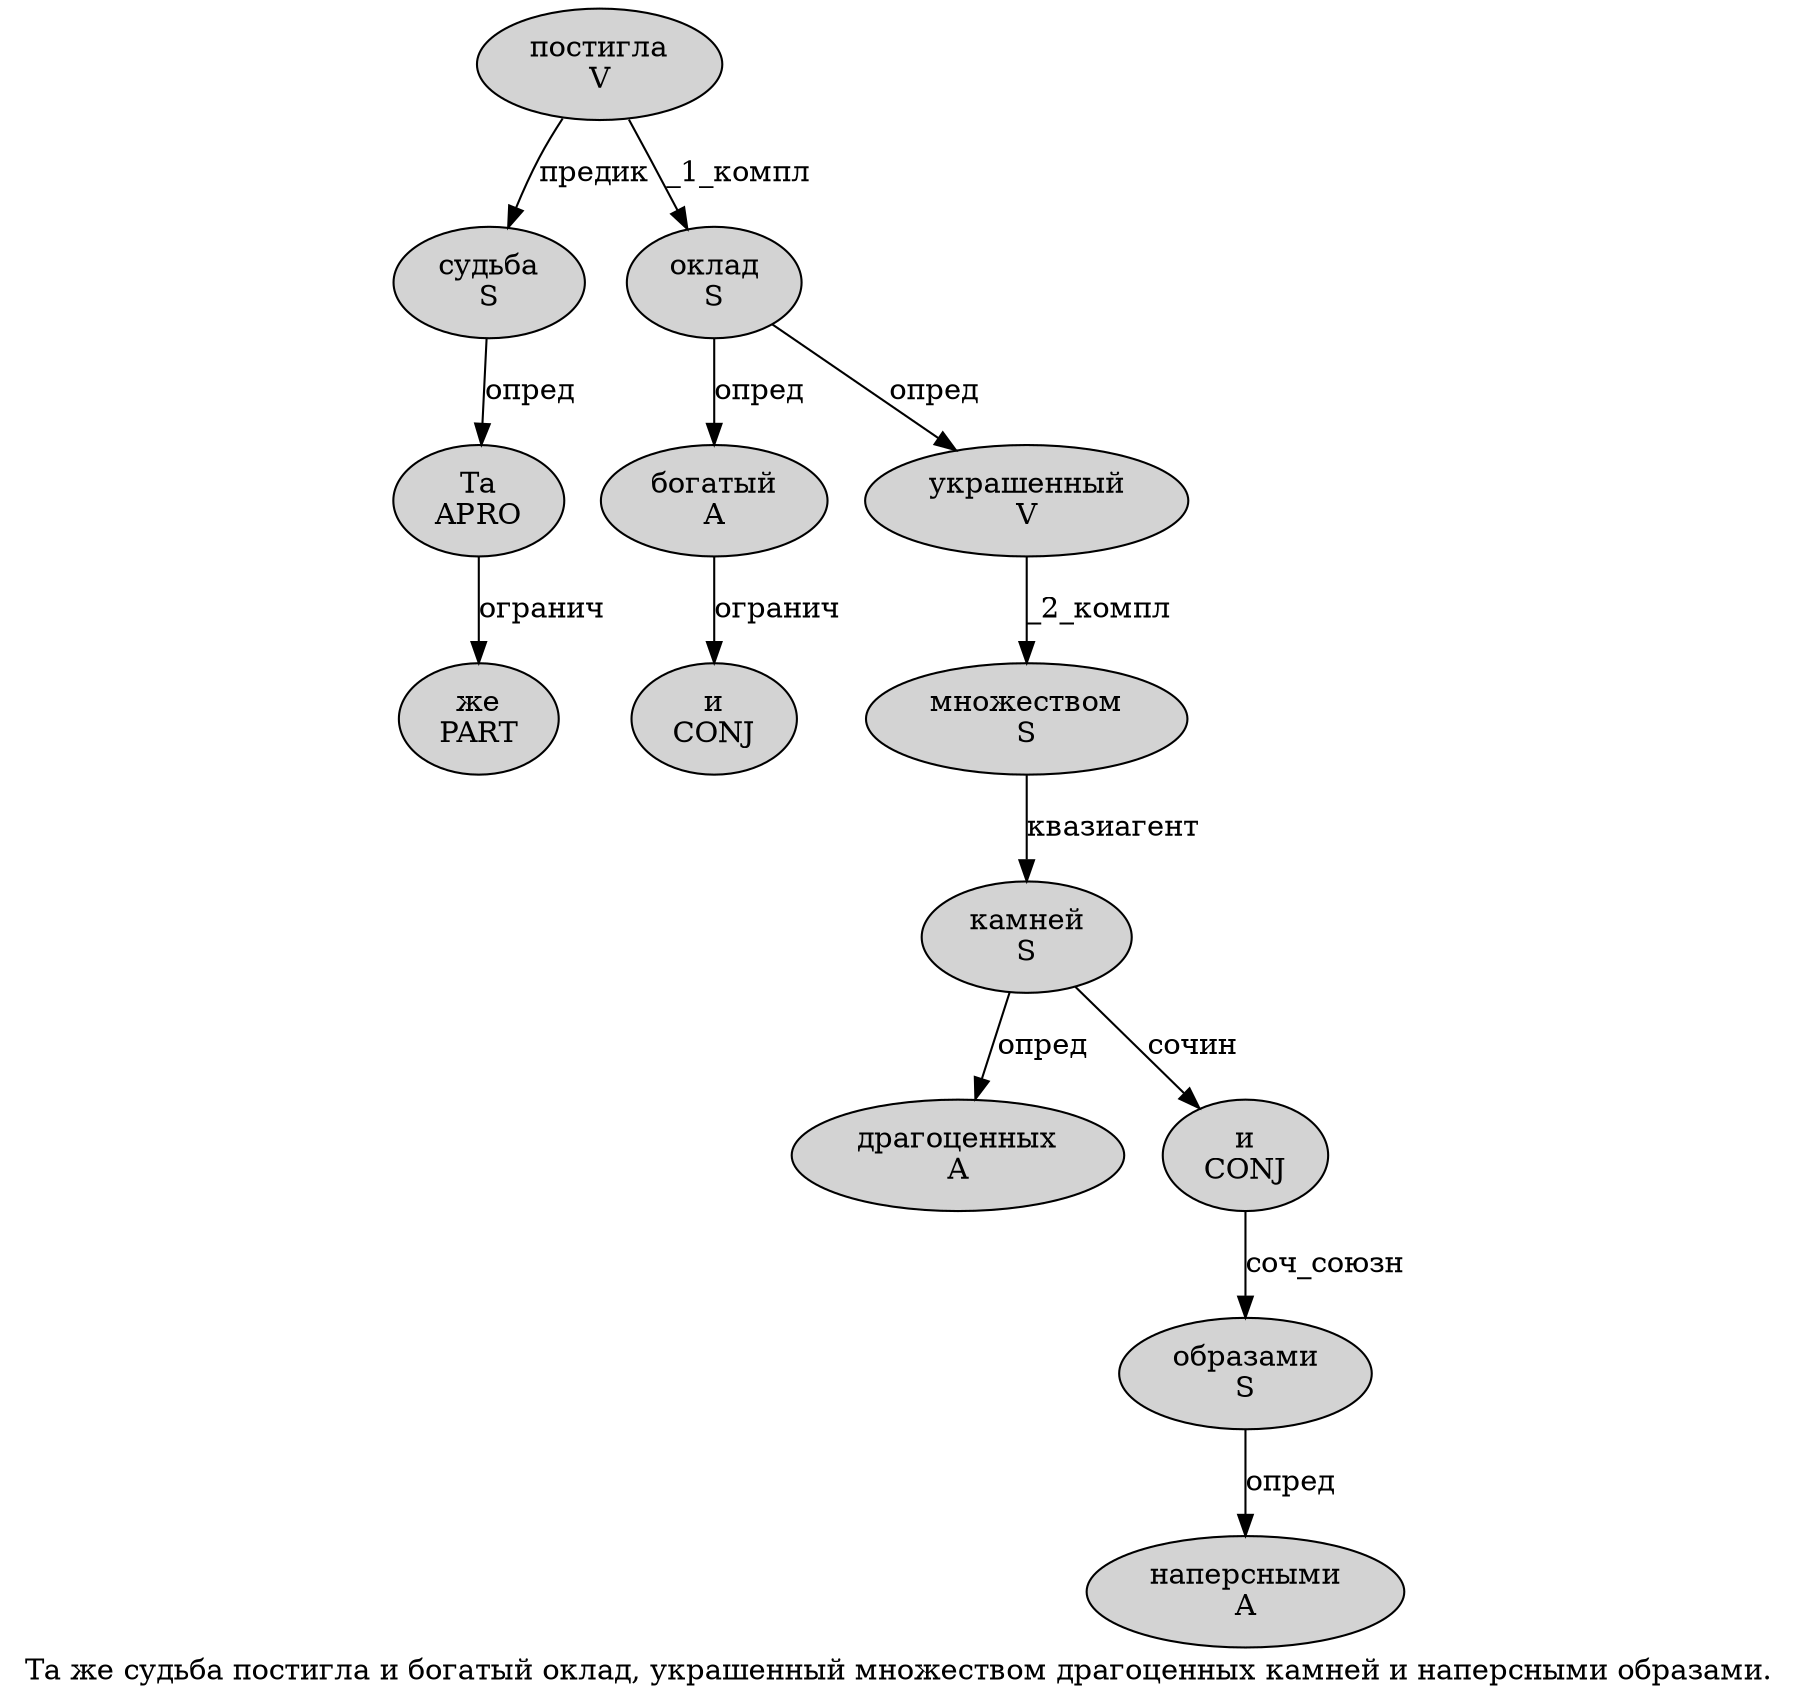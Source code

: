 digraph SENTENCE_973 {
	graph [label="Та же судьба постигла и богатый оклад, украшенный множеством драгоценных камней и наперсными образами."]
	node [style=filled]
		0 [label="Та
APRO" color="" fillcolor=lightgray penwidth=1 shape=ellipse]
		1 [label="же
PART" color="" fillcolor=lightgray penwidth=1 shape=ellipse]
		2 [label="судьба
S" color="" fillcolor=lightgray penwidth=1 shape=ellipse]
		3 [label="постигла
V" color="" fillcolor=lightgray penwidth=1 shape=ellipse]
		4 [label="и
CONJ" color="" fillcolor=lightgray penwidth=1 shape=ellipse]
		5 [label="богатый
A" color="" fillcolor=lightgray penwidth=1 shape=ellipse]
		6 [label="оклад
S" color="" fillcolor=lightgray penwidth=1 shape=ellipse]
		8 [label="украшенный
V" color="" fillcolor=lightgray penwidth=1 shape=ellipse]
		9 [label="множеством
S" color="" fillcolor=lightgray penwidth=1 shape=ellipse]
		10 [label="драгоценных
A" color="" fillcolor=lightgray penwidth=1 shape=ellipse]
		11 [label="камней
S" color="" fillcolor=lightgray penwidth=1 shape=ellipse]
		12 [label="и
CONJ" color="" fillcolor=lightgray penwidth=1 shape=ellipse]
		13 [label="наперсными
A" color="" fillcolor=lightgray penwidth=1 shape=ellipse]
		14 [label="образами
S" color="" fillcolor=lightgray penwidth=1 shape=ellipse]
			2 -> 0 [label="опред"]
			12 -> 14 [label="соч_союзн"]
			9 -> 11 [label="квазиагент"]
			8 -> 9 [label="_2_компл"]
			3 -> 2 [label="предик"]
			3 -> 6 [label="_1_компл"]
			5 -> 4 [label="огранич"]
			11 -> 10 [label="опред"]
			11 -> 12 [label="сочин"]
			6 -> 5 [label="опред"]
			6 -> 8 [label="опред"]
			14 -> 13 [label="опред"]
			0 -> 1 [label="огранич"]
}